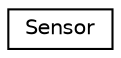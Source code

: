 digraph "Graphical Class Hierarchy"
{
 // INTERACTIVE_SVG=YES
 // LATEX_PDF_SIZE
  edge [fontname="Helvetica",fontsize="10",labelfontname="Helvetica",labelfontsize="10"];
  node [fontname="Helvetica",fontsize="10",shape=record];
  rankdir="LR";
  Node0 [label="Sensor",height=0.2,width=0.4,color="black", fillcolor="white", style="filled",URL="$class_mirage_x_r_1_1_sensor.html",tooltip=" "];
}
